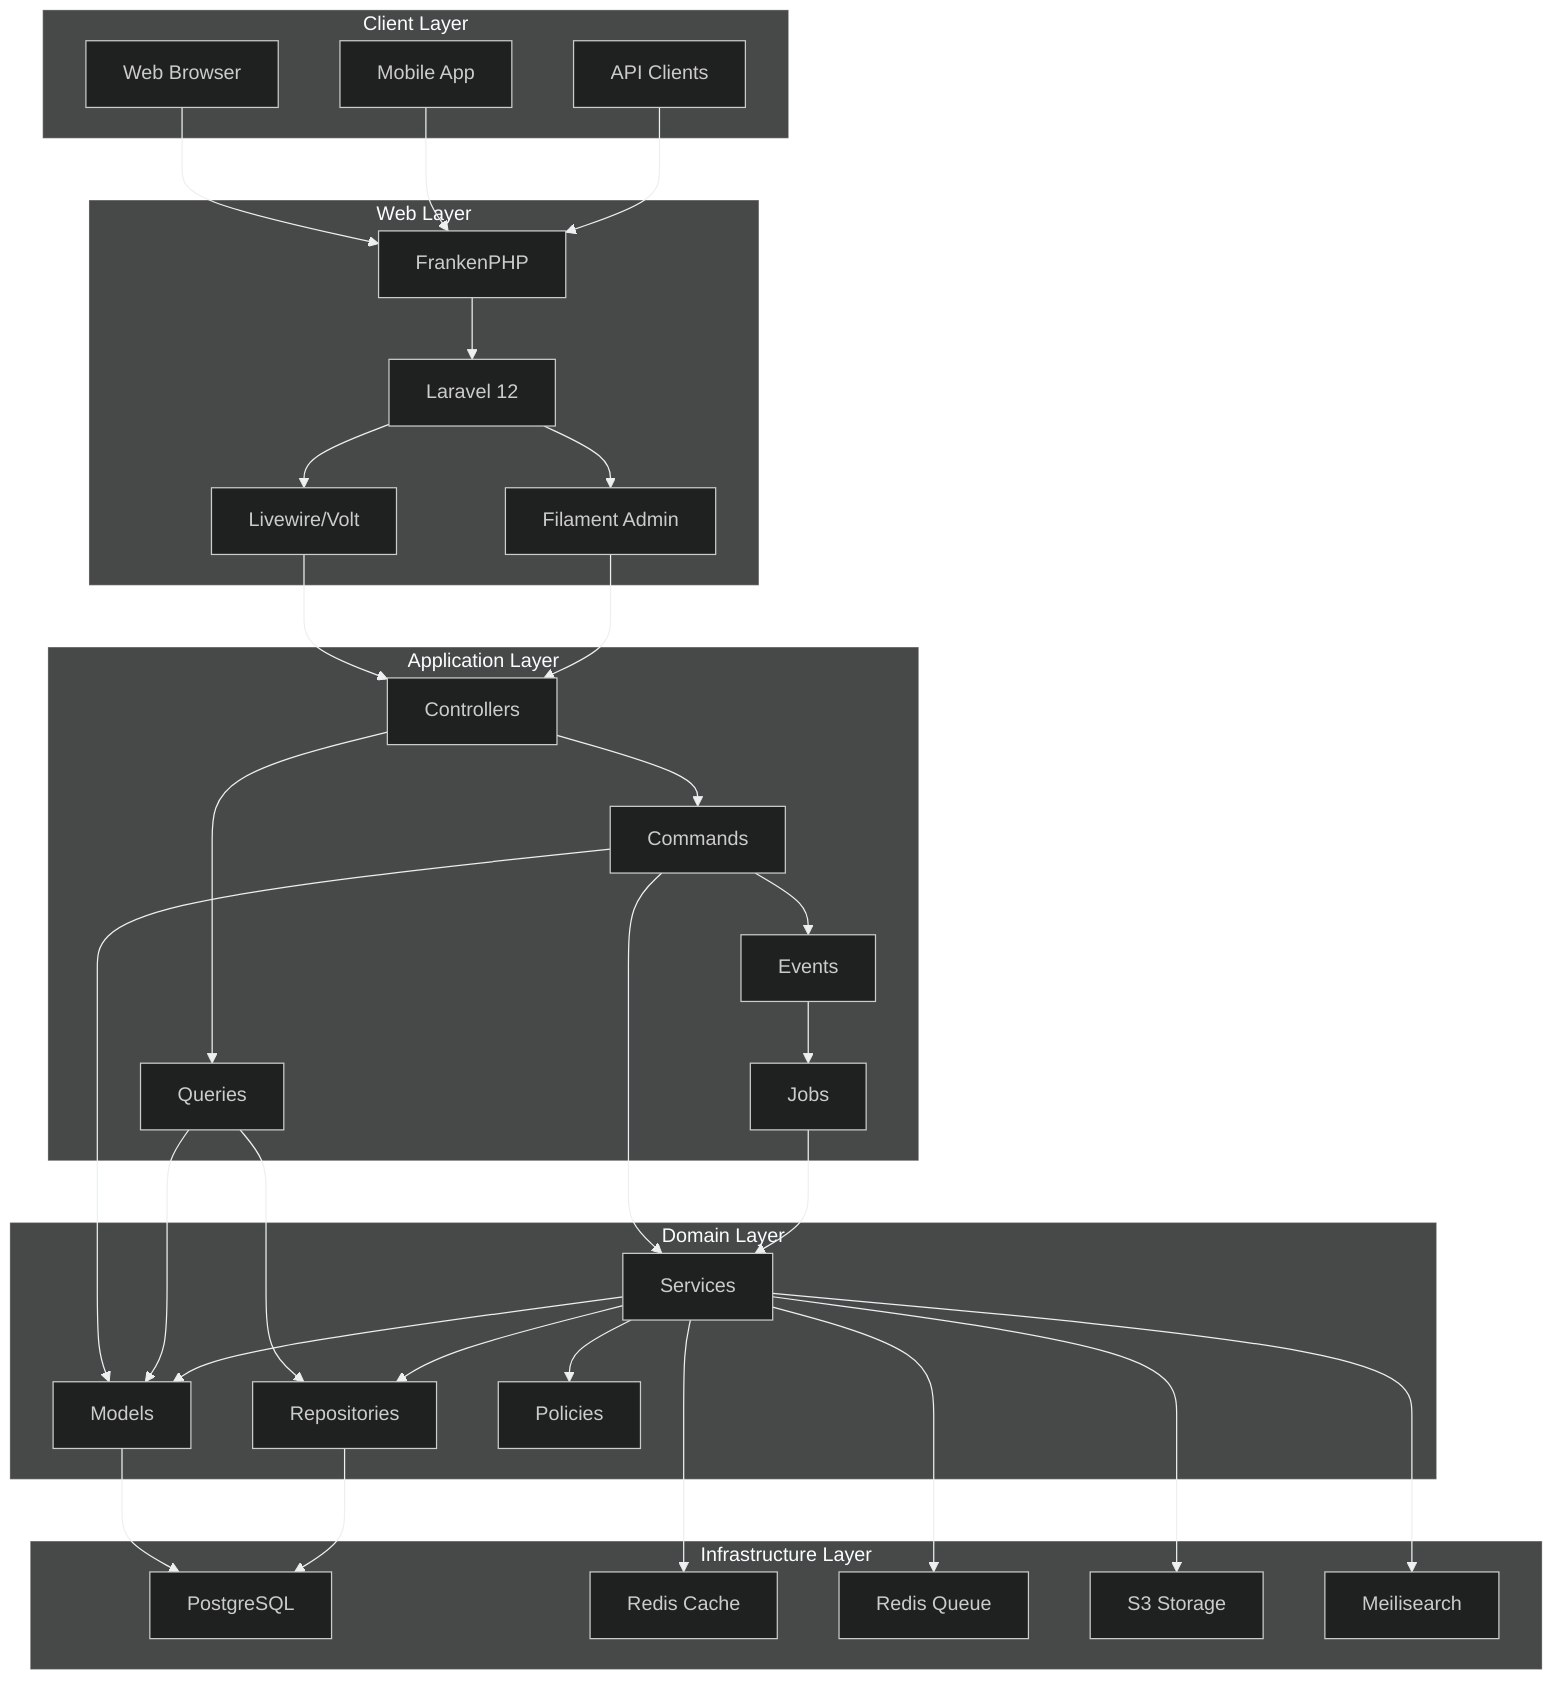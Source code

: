 %%{init: {'theme': 'dark', 'themeVariables': { 'primaryColor': '#2c3e50', 'primaryTextColor': '#ecf0f1', 'primaryBorderColor': '#7f8c8d', 'lineColor': '#ecf0f1', 'secondaryColor': '#34495e', 'tertiaryColor': '#282c34' }}}%%
flowchart TB
    subgraph Client ["Client Layer"]
        Browser["Web Browser"]
        MobileApp["Mobile App"]
        API["API Clients"]
    end

    subgraph Web ["Web Layer"]
        FrankenPHP["FrankenPHP"]
        Laravel["Laravel 12"]
        Livewire["Livewire/Volt"]
        Filament["Filament Admin"]
    end

    subgraph Application ["Application Layer"]
        Controllers["Controllers"]
        Commands["Commands"]
        Queries["Queries"]
        Events["Events"]
        Jobs["Jobs"]
    end

    subgraph Domain ["Domain Layer"]
        Models["Models"]
        Services["Services"]
        Repositories["Repositories"]
        Policies["Policies"]
    end

    subgraph Infrastructure ["Infrastructure Layer"]
        Database["PostgreSQL"]
        Cache["Redis Cache"]
        Queue["Redis Queue"]
        Storage["S3 Storage"]
        Search["Meilisearch"]
    end

    Browser --> FrankenPHP
    MobileApp --> FrankenPHP
    API --> FrankenPHP
    
    FrankenPHP --> Laravel
    Laravel --> Livewire
    Laravel --> Filament
    
    Livewire --> Controllers
    Filament --> Controllers
    
    Controllers --> Commands
    Controllers --> Queries
    
    Commands --> Events
    Commands --> Models
    Commands --> Services
    
    Queries --> Models
    Queries --> Repositories
    
    Services --> Models
    Services --> Repositories
    Services --> Policies
    
    Models --> Database
    Repositories --> Database
    
    Events --> Jobs
    Jobs --> Services
    
    Services --> Cache
    Services --> Queue
    Services --> Storage
    Services --> Search